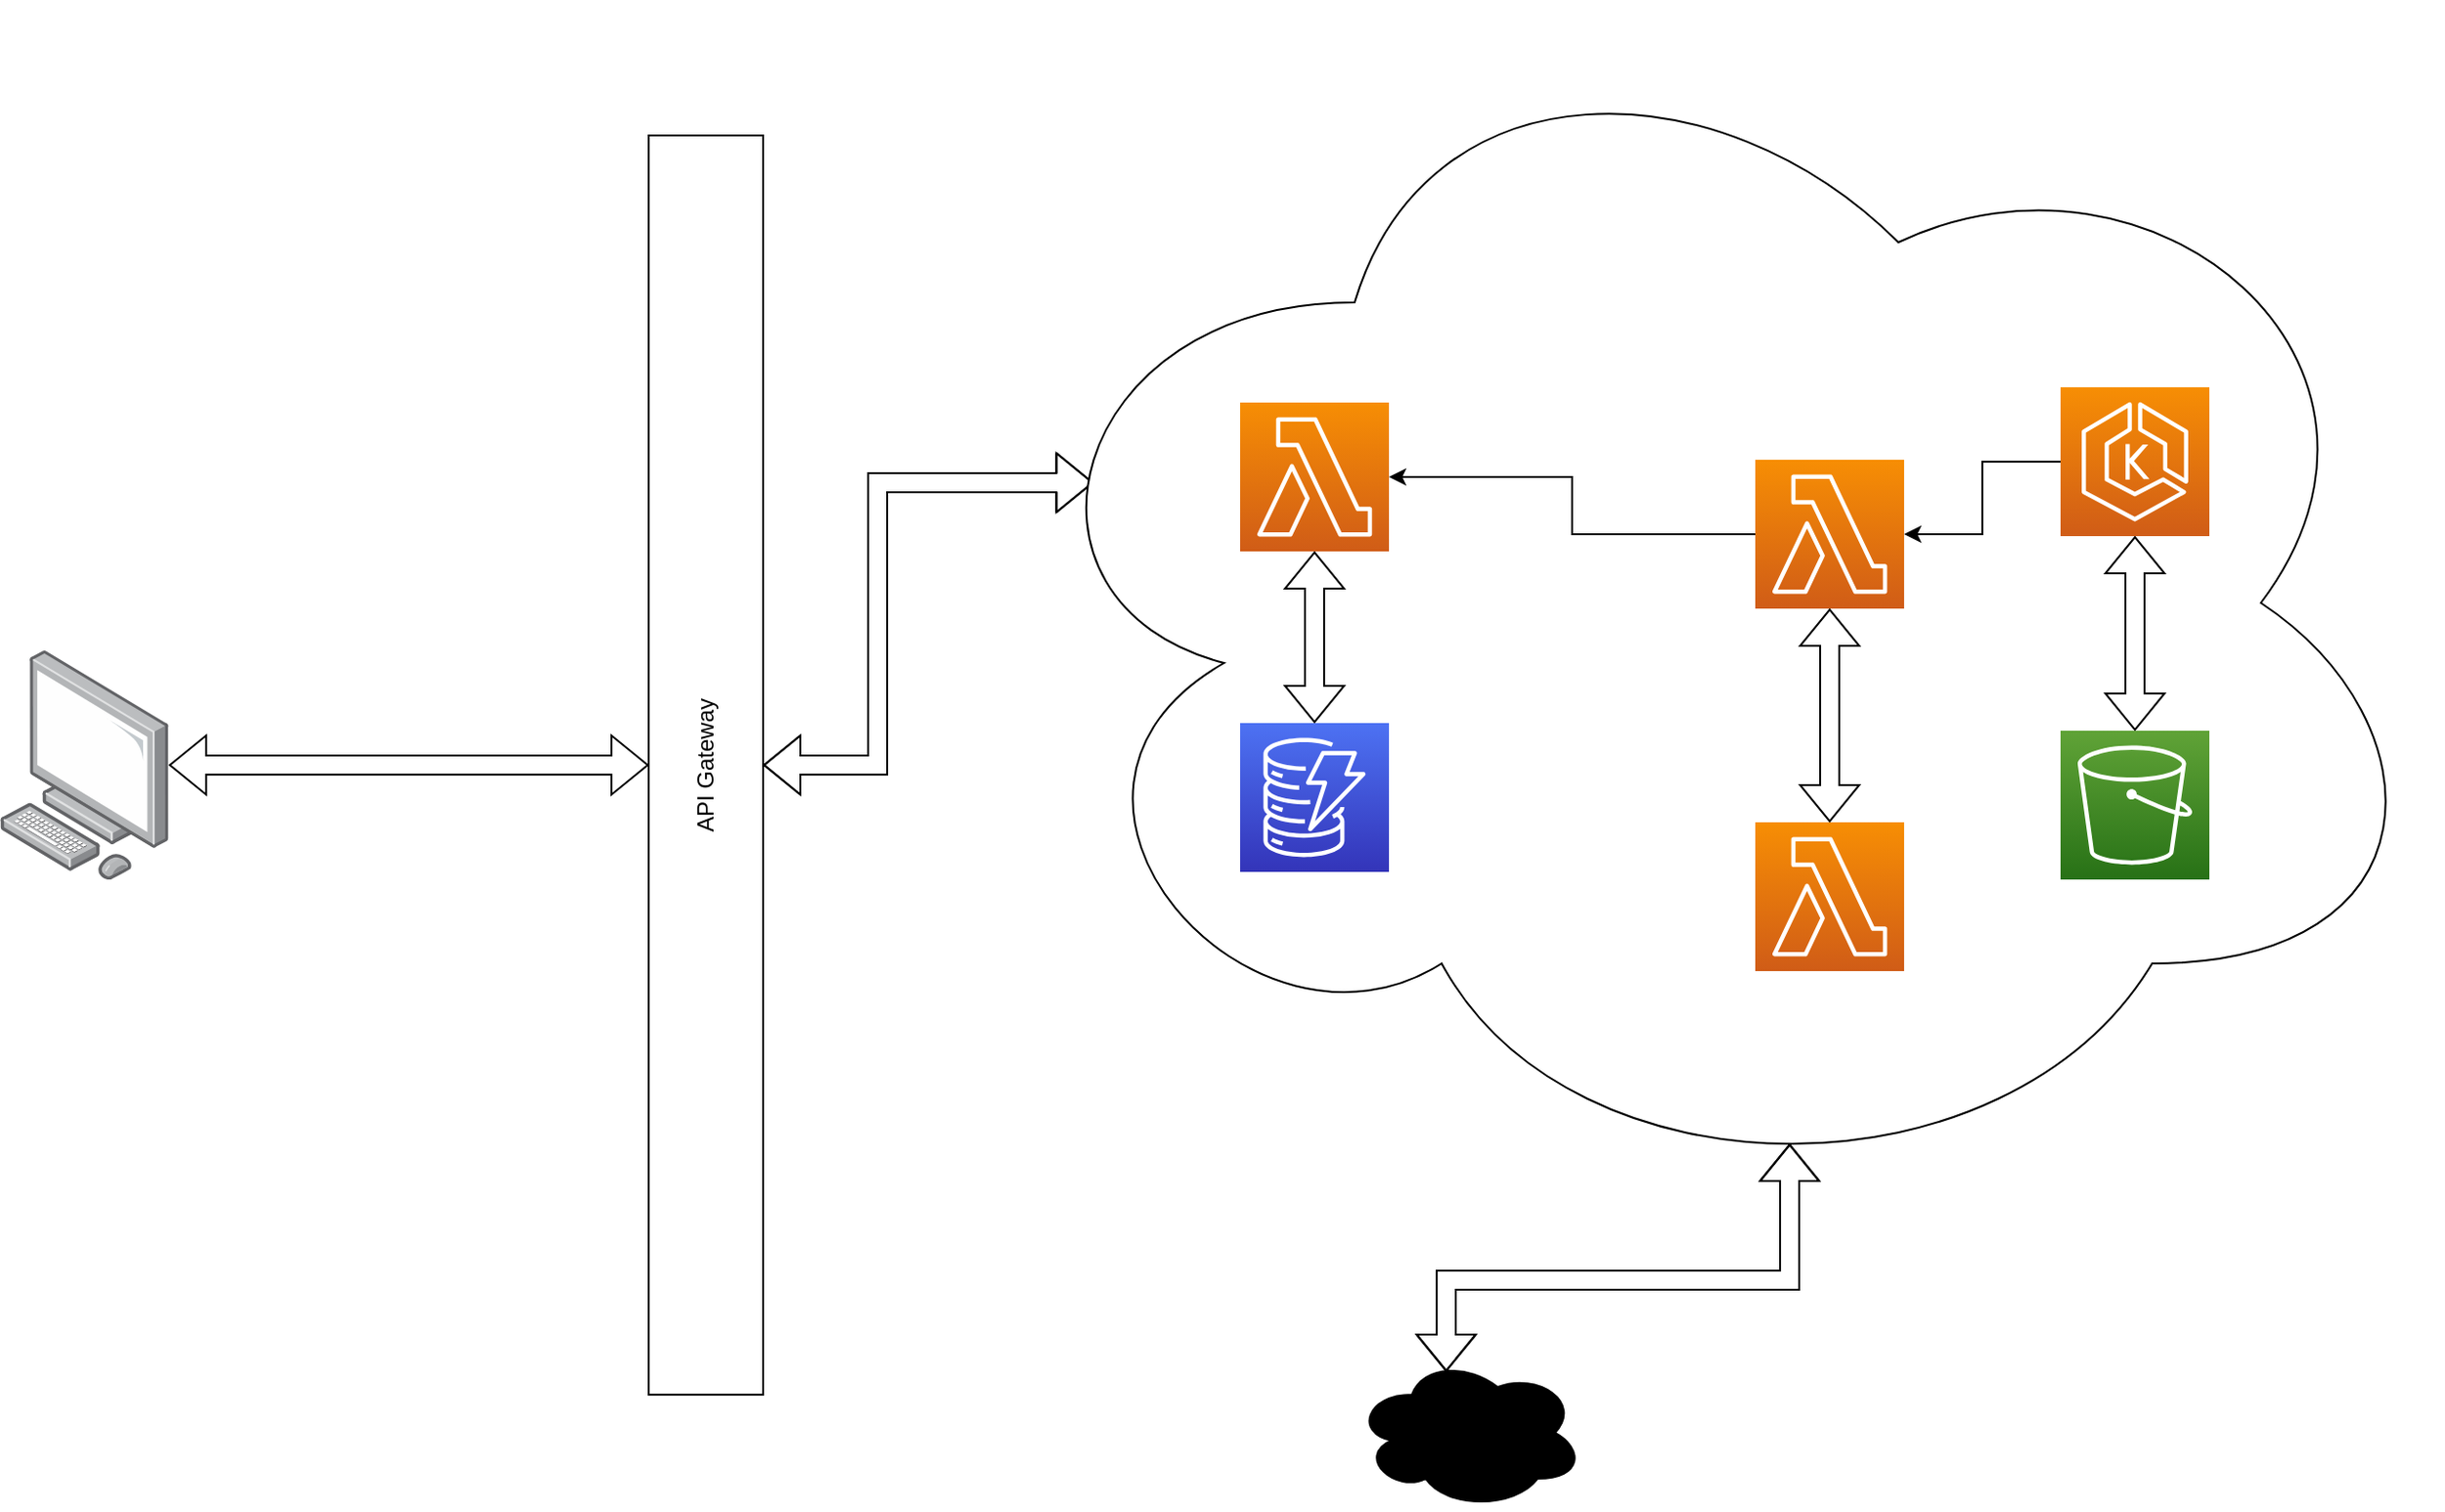 <mxfile version="21.3.7" type="github">
  <diagram name="Page-1" id="WHekTr9Al2xIUsC00DMr">
    <mxGraphModel dx="1434" dy="835" grid="1" gridSize="10" guides="1" tooltips="1" connect="1" arrows="1" fold="1" page="1" pageScale="1" pageWidth="827" pageHeight="1169" math="0" shadow="0">
      <root>
        <mxCell id="0" />
        <mxCell id="1" parent="0" />
        <mxCell id="uDAP2PwDckWXvJ_Q2cNX-4" style="edgeStyle=orthogonalEdgeStyle;rounded=0;orthogonalLoop=1;jettySize=auto;html=1;entryX=0.5;entryY=0;entryDx=0;entryDy=0;shape=flexArrow;endArrow=block;startArrow=block;" parent="1" source="uDAP2PwDckWXvJ_Q2cNX-1" target="uDAP2PwDckWXvJ_Q2cNX-3" edge="1">
          <mxGeometry relative="1" as="geometry" />
        </mxCell>
        <mxCell id="uDAP2PwDckWXvJ_Q2cNX-1" value="" style="image;points=[];aspect=fixed;html=1;align=center;shadow=0;dashed=0;image=img/lib/allied_telesis/computer_and_terminals/Personal_Computer.svg;" parent="1" vertex="1">
          <mxGeometry x="40" y="440" width="88.54" height="120" as="geometry" />
        </mxCell>
        <mxCell id="uDAP2PwDckWXvJ_Q2cNX-5" style="edgeStyle=orthogonalEdgeStyle;rounded=0;orthogonalLoop=1;jettySize=auto;html=1;exitX=0.07;exitY=0.4;exitDx=0;exitDy=0;exitPerimeter=0;entryX=0.5;entryY=1;entryDx=0;entryDy=0;shape=flexArrow;startArrow=block;" parent="1" source="uDAP2PwDckWXvJ_Q2cNX-2" target="uDAP2PwDckWXvJ_Q2cNX-3" edge="1">
          <mxGeometry relative="1" as="geometry" />
        </mxCell>
        <mxCell id="uDAP2PwDckWXvJ_Q2cNX-15" style="edgeStyle=orthogonalEdgeStyle;rounded=0;orthogonalLoop=1;jettySize=auto;html=1;exitX=0.55;exitY=0.95;exitDx=0;exitDy=0;exitPerimeter=0;entryX=0.4;entryY=0.1;entryDx=0;entryDy=0;entryPerimeter=0;shape=flexArrow;startArrow=block;" parent="1" source="uDAP2PwDckWXvJ_Q2cNX-2" target="uDAP2PwDckWXvJ_Q2cNX-14" edge="1">
          <mxGeometry relative="1" as="geometry" />
        </mxCell>
        <mxCell id="uDAP2PwDckWXvJ_Q2cNX-2" value="" style="ellipse;shape=cloud;whiteSpace=wrap;html=1;" parent="1" vertex="1">
          <mxGeometry x="560" y="100" width="760" height="630" as="geometry" />
        </mxCell>
        <mxCell id="uDAP2PwDckWXvJ_Q2cNX-3" value="API Gateway" style="rounded=0;whiteSpace=wrap;html=1;rotation=-90;" parent="1" vertex="1">
          <mxGeometry x="80" y="470" width="660" height="60" as="geometry" />
        </mxCell>
        <mxCell id="uDAP2PwDckWXvJ_Q2cNX-9" style="edgeStyle=orthogonalEdgeStyle;rounded=0;orthogonalLoop=1;jettySize=auto;html=1;exitX=0.5;exitY=1;exitDx=0;exitDy=0;exitPerimeter=0;entryX=0.5;entryY=0;entryDx=0;entryDy=0;entryPerimeter=0;shape=flexArrow;startArrow=block;" parent="1" source="uDAP2PwDckWXvJ_Q2cNX-6" target="uDAP2PwDckWXvJ_Q2cNX-8" edge="1">
          <mxGeometry relative="1" as="geometry" />
        </mxCell>
        <mxCell id="uDAP2PwDckWXvJ_Q2cNX-6" value="" style="sketch=0;points=[[0,0,0],[0.25,0,0],[0.5,0,0],[0.75,0,0],[1,0,0],[0,1,0],[0.25,1,0],[0.5,1,0],[0.75,1,0],[1,1,0],[0,0.25,0],[0,0.5,0],[0,0.75,0],[1,0.25,0],[1,0.5,0],[1,0.75,0]];outlineConnect=0;fontColor=#232F3E;gradientColor=#F78E04;gradientDirection=north;fillColor=#D05C17;strokeColor=#ffffff;dashed=0;verticalLabelPosition=bottom;verticalAlign=top;align=center;html=1;fontSize=12;fontStyle=0;aspect=fixed;shape=mxgraph.aws4.resourceIcon;resIcon=mxgraph.aws4.lambda;" parent="1" vertex="1">
          <mxGeometry x="690" y="310" width="78" height="78" as="geometry" />
        </mxCell>
        <mxCell id="uDAP2PwDckWXvJ_Q2cNX-8" value="" style="sketch=0;points=[[0,0,0],[0.25,0,0],[0.5,0,0],[0.75,0,0],[1,0,0],[0,1,0],[0.25,1,0],[0.5,1,0],[0.75,1,0],[1,1,0],[0,0.25,0],[0,0.5,0],[0,0.75,0],[1,0.25,0],[1,0.5,0],[1,0.75,0]];outlineConnect=0;fontColor=#232F3E;gradientColor=#4D72F3;gradientDirection=north;fillColor=#3334B9;strokeColor=#ffffff;dashed=0;verticalLabelPosition=bottom;verticalAlign=top;align=center;html=1;fontSize=12;fontStyle=0;aspect=fixed;shape=mxgraph.aws4.resourceIcon;resIcon=mxgraph.aws4.dynamodb;" parent="1" vertex="1">
          <mxGeometry x="690" y="478" width="78" height="78" as="geometry" />
        </mxCell>
        <mxCell id="uDAP2PwDckWXvJ_Q2cNX-11" style="edgeStyle=orthogonalEdgeStyle;rounded=0;orthogonalLoop=1;jettySize=auto;html=1;entryX=1;entryY=0.5;entryDx=0;entryDy=0;entryPerimeter=0;" parent="1" source="uDAP2PwDckWXvJ_Q2cNX-10" target="uDAP2PwDckWXvJ_Q2cNX-6" edge="1">
          <mxGeometry relative="1" as="geometry" />
        </mxCell>
        <mxCell id="uDAP2PwDckWXvJ_Q2cNX-10" value="" style="sketch=0;points=[[0,0,0],[0.25,0,0],[0.5,0,0],[0.75,0,0],[1,0,0],[0,1,0],[0.25,1,0],[0.5,1,0],[0.75,1,0],[1,1,0],[0,0.25,0],[0,0.5,0],[0,0.75,0],[1,0.25,0],[1,0.5,0],[1,0.75,0]];outlineConnect=0;fontColor=#232F3E;gradientColor=#F78E04;gradientDirection=north;fillColor=#D05C17;strokeColor=#ffffff;dashed=0;verticalLabelPosition=bottom;verticalAlign=top;align=center;html=1;fontSize=12;fontStyle=0;aspect=fixed;shape=mxgraph.aws4.resourceIcon;resIcon=mxgraph.aws4.lambda;" parent="1" vertex="1">
          <mxGeometry x="960" y="340" width="78" height="78" as="geometry" />
        </mxCell>
        <mxCell id="uDAP2PwDckWXvJ_Q2cNX-13" style="edgeStyle=orthogonalEdgeStyle;rounded=0;orthogonalLoop=1;jettySize=auto;html=1;entryX=0.5;entryY=1;entryDx=0;entryDy=0;entryPerimeter=0;shape=flexArrow;startArrow=block;" parent="1" source="uDAP2PwDckWXvJ_Q2cNX-12" target="uDAP2PwDckWXvJ_Q2cNX-10" edge="1">
          <mxGeometry relative="1" as="geometry" />
        </mxCell>
        <mxCell id="uDAP2PwDckWXvJ_Q2cNX-12" value="" style="sketch=0;points=[[0,0,0],[0.25,0,0],[0.5,0,0],[0.75,0,0],[1,0,0],[0,1,0],[0.25,1,0],[0.5,1,0],[0.75,1,0],[1,1,0],[0,0.25,0],[0,0.5,0],[0,0.75,0],[1,0.25,0],[1,0.5,0],[1,0.75,0]];outlineConnect=0;fontColor=#232F3E;gradientColor=#F78E04;gradientDirection=north;fillColor=#D05C17;strokeColor=#ffffff;dashed=0;verticalLabelPosition=bottom;verticalAlign=top;align=center;html=1;fontSize=12;fontStyle=0;aspect=fixed;shape=mxgraph.aws4.resourceIcon;resIcon=mxgraph.aws4.lambda;" parent="1" vertex="1">
          <mxGeometry x="960" y="530" width="78" height="78" as="geometry" />
        </mxCell>
        <mxCell id="uDAP2PwDckWXvJ_Q2cNX-14" value="" style="ellipse;shape=cloud;whiteSpace=wrap;html=1;fillColor=#000000;" parent="1" vertex="1">
          <mxGeometry x="750" y="810" width="120" height="80" as="geometry" />
        </mxCell>
        <mxCell id="LRbWqquKUpg1PYWKft6X-6" style="edgeStyle=orthogonalEdgeStyle;rounded=0;orthogonalLoop=1;jettySize=auto;html=1;entryX=0.5;entryY=0;entryDx=0;entryDy=0;entryPerimeter=0;shape=flexArrow;startArrow=block;" edge="1" parent="1" source="LRbWqquKUpg1PYWKft6X-1" target="LRbWqquKUpg1PYWKft6X-5">
          <mxGeometry relative="1" as="geometry" />
        </mxCell>
        <mxCell id="LRbWqquKUpg1PYWKft6X-7" style="edgeStyle=orthogonalEdgeStyle;rounded=0;orthogonalLoop=1;jettySize=auto;html=1;exitX=0;exitY=0.5;exitDx=0;exitDy=0;exitPerimeter=0;entryX=1;entryY=0.5;entryDx=0;entryDy=0;entryPerimeter=0;" edge="1" parent="1" source="LRbWqquKUpg1PYWKft6X-1" target="uDAP2PwDckWXvJ_Q2cNX-10">
          <mxGeometry relative="1" as="geometry" />
        </mxCell>
        <mxCell id="LRbWqquKUpg1PYWKft6X-1" value="" style="sketch=0;points=[[0,0,0],[0.25,0,0],[0.5,0,0],[0.75,0,0],[1,0,0],[0,1,0],[0.25,1,0],[0.5,1,0],[0.75,1,0],[1,1,0],[0,0.25,0],[0,0.5,0],[0,0.75,0],[1,0.25,0],[1,0.5,0],[1,0.75,0]];outlineConnect=0;fontColor=#232F3E;gradientColor=#F78E04;gradientDirection=north;fillColor=#D05C17;strokeColor=#ffffff;dashed=0;verticalLabelPosition=bottom;verticalAlign=top;align=center;html=1;fontSize=12;fontStyle=0;aspect=fixed;shape=mxgraph.aws4.resourceIcon;resIcon=mxgraph.aws4.eks;" vertex="1" parent="1">
          <mxGeometry x="1120" y="302" width="78" height="78" as="geometry" />
        </mxCell>
        <mxCell id="LRbWqquKUpg1PYWKft6X-5" value="" style="sketch=0;points=[[0,0,0],[0.25,0,0],[0.5,0,0],[0.75,0,0],[1,0,0],[0,1,0],[0.25,1,0],[0.5,1,0],[0.75,1,0],[1,1,0],[0,0.25,0],[0,0.5,0],[0,0.75,0],[1,0.25,0],[1,0.5,0],[1,0.75,0]];outlineConnect=0;fontColor=#232F3E;gradientColor=#60A337;gradientDirection=north;fillColor=#277116;strokeColor=#ffffff;dashed=0;verticalLabelPosition=bottom;verticalAlign=top;align=center;html=1;fontSize=12;fontStyle=0;aspect=fixed;shape=mxgraph.aws4.resourceIcon;resIcon=mxgraph.aws4.s3;" vertex="1" parent="1">
          <mxGeometry x="1120" y="482" width="78" height="78" as="geometry" />
        </mxCell>
      </root>
    </mxGraphModel>
  </diagram>
</mxfile>
